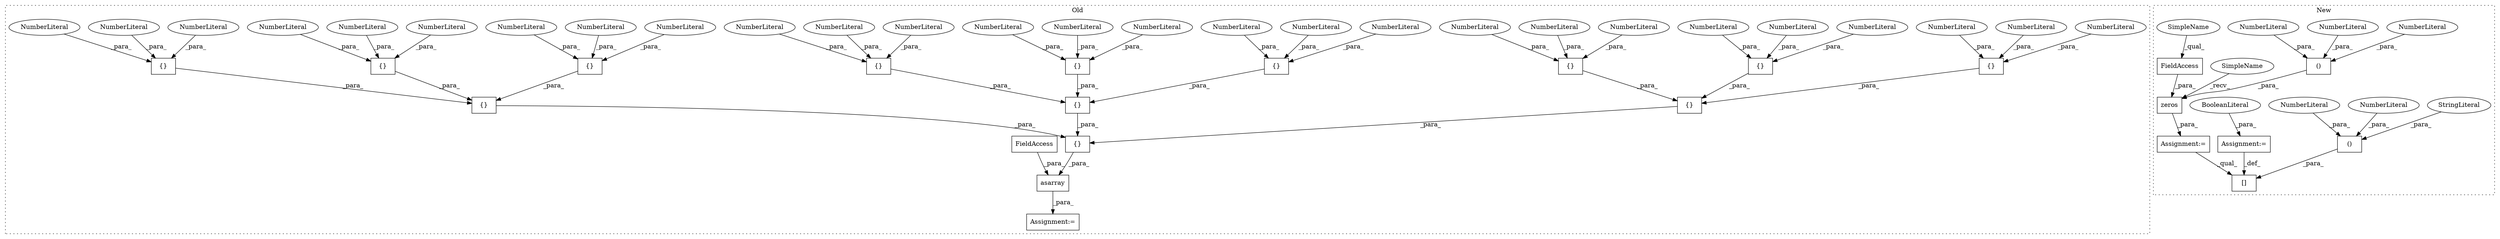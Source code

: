 digraph G {
subgraph cluster0 {
1 [label="{}" a="4" s="2007,2013" l="1,1" shape="box"];
4 [label="Assignment:=" a="7" s="1943" l="1" shape="box"];
10 [label="NumberLiteral" a="34" s="2010" l="1" shape="ellipse"];
11 [label="NumberLiteral" a="34" s="2008" l="1" shape="ellipse"];
12 [label="NumberLiteral" a="34" s="2012" l="1" shape="ellipse"];
13 [label="{}" a="4" s="2033,2039" l="1,1" shape="box"];
14 [label="NumberLiteral" a="34" s="2036" l="1" shape="ellipse"];
15 [label="{}" a="4" s="1971,2049" l="1,1" shape="box"];
16 [label="NumberLiteral" a="34" s="2038" l="1" shape="ellipse"];
17 [label="NumberLiteral" a="34" s="2034" l="1" shape="ellipse"];
18 [label="{}" a="4" s="1973,1979" l="1,1" shape="box"];
19 [label="NumberLiteral" a="34" s="1974" l="1" shape="ellipse"];
20 [label="NumberLiteral" a="34" s="1976" l="1" shape="ellipse"];
21 [label="NumberLiteral" a="34" s="1978" l="1" shape="ellipse"];
22 [label="asarray" a="32" s="1950,2055" l="8,1" shape="box"];
24 [label="{}" a="4" s="1999,2005" l="1,1" shape="box"];
26 [label="NumberLiteral" a="34" s="2002" l="1" shape="ellipse"];
27 [label="NumberLiteral" a="34" s="2000" l="1" shape="ellipse"];
28 [label="{}" a="4" s="2024,2048" l="1,1" shape="box"];
31 [label="NumberLiteral" a="34" s="2004" l="1" shape="ellipse"];
32 [label="{}" a="4" s="1981,1987" l="1,1" shape="box"];
33 [label="NumberLiteral" a="34" s="1984" l="1" shape="ellipse"];
34 [label="{}" a="4" s="2025,2031" l="1,1" shape="box"];
35 [label="NumberLiteral" a="34" s="1982" l="1" shape="ellipse"];
36 [label="NumberLiteral" a="34" s="2028" l="1" shape="ellipse"];
37 [label="NumberLiteral" a="34" s="2030" l="1" shape="ellipse"];
38 [label="NumberLiteral" a="34" s="1986" l="1" shape="ellipse"];
39 [label="NumberLiteral" a="34" s="2026" l="1" shape="ellipse"];
40 [label="{}" a="4" s="1989,1995" l="1,1" shape="box"];
41 [label="NumberLiteral" a="34" s="1994" l="1" shape="ellipse"];
42 [label="{}" a="4" s="2015,2021" l="1,1" shape="box"];
43 [label="NumberLiteral" a="34" s="2020" l="1" shape="ellipse"];
44 [label="NumberLiteral" a="34" s="2018" l="1" shape="ellipse"];
45 [label="NumberLiteral" a="34" s="1992" l="1" shape="ellipse"];
46 [label="NumberLiteral" a="34" s="2016" l="1" shape="ellipse"];
47 [label="{}" a="4" s="1998,2022" l="1,1" shape="box"];
48 [label="NumberLiteral" a="34" s="1990" l="1" shape="ellipse"];
49 [label="{}" a="4" s="2041,2047" l="1,1" shape="box"];
50 [label="NumberLiteral" a="34" s="2046" l="1" shape="ellipse"];
51 [label="NumberLiteral" a="34" s="2042" l="1" shape="ellipse"];
52 [label="NumberLiteral" a="34" s="2044" l="1" shape="ellipse"];
53 [label="{}" a="4" s="1972,1996" l="1,1" shape="box"];
54 [label="FieldAccess" a="22" s="2051" l="4" shape="box"];
label = "Old";
style="dotted";
}
subgraph cluster1 {
2 [label="zeros" a="32" s="2569,2621" l="11,1" shape="box"];
3 [label="Assignment:=" a="7" s="2562" l="1" shape="box"];
5 [label="()" a="106" s="2580" l="29" shape="box"];
6 [label="[]" a="2" s="2628,2682" l="10,2" shape="box"];
7 [label="Assignment:=" a="7" s="2684" l="1" shape="box"];
8 [label="()" a="106" s="2638" l="44" shape="box"];
9 [label="StringLiteral" a="45" s="2652" l="16" shape="ellipse"];
23 [label="NumberLiteral" a="34" s="2608" l="1" shape="ellipse"];
25 [label="NumberLiteral" a="34" s="2638" l="1" shape="ellipse"];
29 [label="NumberLiteral" a="34" s="2594" l="1" shape="ellipse"];
30 [label="NumberLiteral" a="34" s="2580" l="1" shape="ellipse"];
55 [label="NumberLiteral" a="34" s="2681" l="1" shape="ellipse"];
56 [label="FieldAccess" a="22" s="2611" l="10" shape="box"];
57 [label="BooleanLiteral" a="9" s="2685" l="4" shape="ellipse"];
58 [label="SimpleName" a="42" s="2563" l="5" shape="ellipse"];
59 [label="SimpleName" a="42" s="2611" l="5" shape="ellipse"];
label = "New";
style="dotted";
}
1 -> 47 [label="_para_"];
2 -> 3 [label="_para_"];
3 -> 6 [label="_qual_"];
5 -> 2 [label="_para_"];
7 -> 6 [label="_def_"];
8 -> 6 [label="_para_"];
9 -> 8 [label="_para_"];
10 -> 1 [label="_para_"];
11 -> 1 [label="_para_"];
12 -> 1 [label="_para_"];
13 -> 28 [label="_para_"];
14 -> 13 [label="_para_"];
15 -> 22 [label="_para_"];
16 -> 13 [label="_para_"];
17 -> 13 [label="_para_"];
18 -> 53 [label="_para_"];
19 -> 18 [label="_para_"];
20 -> 18 [label="_para_"];
21 -> 18 [label="_para_"];
22 -> 4 [label="_para_"];
23 -> 5 [label="_para_"];
24 -> 47 [label="_para_"];
25 -> 8 [label="_para_"];
26 -> 24 [label="_para_"];
27 -> 24 [label="_para_"];
28 -> 15 [label="_para_"];
29 -> 5 [label="_para_"];
30 -> 5 [label="_para_"];
31 -> 24 [label="_para_"];
32 -> 53 [label="_para_"];
33 -> 32 [label="_para_"];
34 -> 28 [label="_para_"];
35 -> 32 [label="_para_"];
36 -> 34 [label="_para_"];
37 -> 34 [label="_para_"];
38 -> 32 [label="_para_"];
39 -> 34 [label="_para_"];
40 -> 53 [label="_para_"];
41 -> 40 [label="_para_"];
42 -> 47 [label="_para_"];
43 -> 42 [label="_para_"];
44 -> 42 [label="_para_"];
45 -> 40 [label="_para_"];
46 -> 42 [label="_para_"];
47 -> 15 [label="_para_"];
48 -> 40 [label="_para_"];
49 -> 28 [label="_para_"];
50 -> 49 [label="_para_"];
51 -> 49 [label="_para_"];
52 -> 49 [label="_para_"];
53 -> 15 [label="_para_"];
54 -> 22 [label="_para_"];
55 -> 8 [label="_para_"];
56 -> 2 [label="_para_"];
57 -> 7 [label="_para_"];
58 -> 2 [label="_recv_"];
59 -> 56 [label="_qual_"];
}